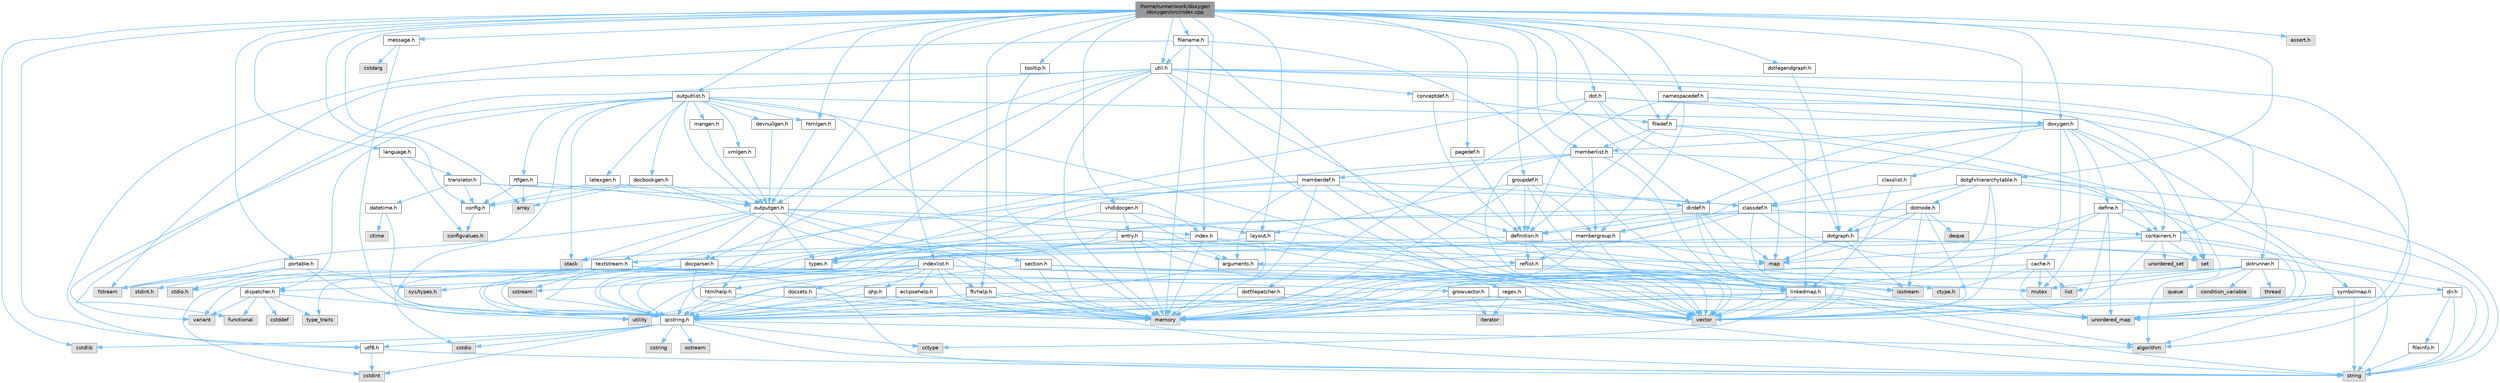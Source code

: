digraph "/home/runner/work/doxygen/doxygen/src/index.cpp"
{
 // INTERACTIVE_SVG=YES
 // LATEX_PDF_SIZE
  bgcolor="transparent";
  edge [fontname=Helvetica,fontsize=10,labelfontname=Helvetica,labelfontsize=10];
  node [fontname=Helvetica,fontsize=10,shape=box,height=0.2,width=0.4];
  Node1 [label="/home/runner/work/doxygen\l/doxygen/src/index.cpp",height=0.2,width=0.4,color="gray40", fillcolor="grey60", style="filled", fontcolor="black",tooltip="This file contains functions for the various index pages."];
  Node1 -> Node2 [color="steelblue1",style="solid"];
  Node2 [label="cstdlib",height=0.2,width=0.4,color="grey60", fillcolor="#E0E0E0", style="filled",tooltip=" "];
  Node1 -> Node3 [color="steelblue1",style="solid"];
  Node3 [label="array",height=0.2,width=0.4,color="grey60", fillcolor="#E0E0E0", style="filled",tooltip=" "];
  Node1 -> Node4 [color="steelblue1",style="solid"];
  Node4 [label="assert.h",height=0.2,width=0.4,color="grey60", fillcolor="#E0E0E0", style="filled",tooltip=" "];
  Node1 -> Node5 [color="steelblue1",style="solid"];
  Node5 [label="message.h",height=0.2,width=0.4,color="grey40", fillcolor="white", style="filled",URL="$d2/d0d/message_8h.html",tooltip=" "];
  Node5 -> Node6 [color="steelblue1",style="solid"];
  Node6 [label="cstdarg",height=0.2,width=0.4,color="grey60", fillcolor="#E0E0E0", style="filled",tooltip=" "];
  Node5 -> Node7 [color="steelblue1",style="solid"];
  Node7 [label="qcstring.h",height=0.2,width=0.4,color="grey40", fillcolor="white", style="filled",URL="$d7/d5c/qcstring_8h.html",tooltip=" "];
  Node7 -> Node8 [color="steelblue1",style="solid"];
  Node8 [label="string",height=0.2,width=0.4,color="grey60", fillcolor="#E0E0E0", style="filled",tooltip=" "];
  Node7 -> Node9 [color="steelblue1",style="solid"];
  Node9 [label="algorithm",height=0.2,width=0.4,color="grey60", fillcolor="#E0E0E0", style="filled",tooltip=" "];
  Node7 -> Node10 [color="steelblue1",style="solid"];
  Node10 [label="cctype",height=0.2,width=0.4,color="grey60", fillcolor="#E0E0E0", style="filled",tooltip=" "];
  Node7 -> Node11 [color="steelblue1",style="solid"];
  Node11 [label="cstring",height=0.2,width=0.4,color="grey60", fillcolor="#E0E0E0", style="filled",tooltip=" "];
  Node7 -> Node12 [color="steelblue1",style="solid"];
  Node12 [label="cstdio",height=0.2,width=0.4,color="grey60", fillcolor="#E0E0E0", style="filled",tooltip=" "];
  Node7 -> Node2 [color="steelblue1",style="solid"];
  Node7 -> Node13 [color="steelblue1",style="solid"];
  Node13 [label="cstdint",height=0.2,width=0.4,color="grey60", fillcolor="#E0E0E0", style="filled",tooltip=" "];
  Node7 -> Node14 [color="steelblue1",style="solid"];
  Node14 [label="ostream",height=0.2,width=0.4,color="grey60", fillcolor="#E0E0E0", style="filled",tooltip=" "];
  Node7 -> Node15 [color="steelblue1",style="solid"];
  Node15 [label="utf8.h",height=0.2,width=0.4,color="grey40", fillcolor="white", style="filled",URL="$db/d7c/utf8_8h.html",tooltip="Various UTF8 related helper functions."];
  Node15 -> Node13 [color="steelblue1",style="solid"];
  Node15 -> Node8 [color="steelblue1",style="solid"];
  Node1 -> Node16 [color="steelblue1",style="solid"];
  Node16 [label="index.h",height=0.2,width=0.4,color="grey40", fillcolor="white", style="filled",URL="$d1/db5/index_8h.html",tooltip=" "];
  Node16 -> Node17 [color="steelblue1",style="solid"];
  Node17 [label="memory",height=0.2,width=0.4,color="grey60", fillcolor="#E0E0E0", style="filled",tooltip=" "];
  Node16 -> Node18 [color="steelblue1",style="solid"];
  Node18 [label="vector",height=0.2,width=0.4,color="grey60", fillcolor="#E0E0E0", style="filled",tooltip=" "];
  Node16 -> Node19 [color="steelblue1",style="solid"];
  Node19 [label="map",height=0.2,width=0.4,color="grey60", fillcolor="#E0E0E0", style="filled",tooltip=" "];
  Node16 -> Node7 [color="steelblue1",style="solid"];
  Node1 -> Node20 [color="steelblue1",style="solid"];
  Node20 [label="indexlist.h",height=0.2,width=0.4,color="grey40", fillcolor="white", style="filled",URL="$d5/d61/indexlist_8h.html",tooltip=" "];
  Node20 -> Node21 [color="steelblue1",style="solid"];
  Node21 [label="utility",height=0.2,width=0.4,color="grey60", fillcolor="#E0E0E0", style="filled",tooltip=" "];
  Node20 -> Node18 [color="steelblue1",style="solid"];
  Node20 -> Node17 [color="steelblue1",style="solid"];
  Node20 -> Node22 [color="steelblue1",style="solid"];
  Node22 [label="mutex",height=0.2,width=0.4,color="grey60", fillcolor="#E0E0E0", style="filled",tooltip=" "];
  Node20 -> Node23 [color="steelblue1",style="solid"];
  Node23 [label="variant",height=0.2,width=0.4,color="grey60", fillcolor="#E0E0E0", style="filled",tooltip=" "];
  Node20 -> Node7 [color="steelblue1",style="solid"];
  Node20 -> Node24 [color="steelblue1",style="solid"];
  Node24 [label="dispatcher.h",height=0.2,width=0.4,color="grey40", fillcolor="white", style="filled",URL="$da/d73/dispatcher_8h.html",tooltip=" "];
  Node24 -> Node25 [color="steelblue1",style="solid"];
  Node25 [label="cstddef",height=0.2,width=0.4,color="grey60", fillcolor="#E0E0E0", style="filled",tooltip=" "];
  Node24 -> Node21 [color="steelblue1",style="solid"];
  Node24 -> Node26 [color="steelblue1",style="solid"];
  Node26 [label="functional",height=0.2,width=0.4,color="grey60", fillcolor="#E0E0E0", style="filled",tooltip=" "];
  Node24 -> Node23 [color="steelblue1",style="solid"];
  Node24 -> Node27 [color="steelblue1",style="solid"];
  Node27 [label="type_traits",height=0.2,width=0.4,color="grey60", fillcolor="#E0E0E0", style="filled",tooltip=" "];
  Node20 -> Node28 [color="steelblue1",style="solid"];
  Node28 [label="docsets.h",height=0.2,width=0.4,color="grey40", fillcolor="white", style="filled",URL="$d1/db2/docsets_8h.html",tooltip=" "];
  Node28 -> Node17 [color="steelblue1",style="solid"];
  Node28 -> Node7 [color="steelblue1",style="solid"];
  Node20 -> Node29 [color="steelblue1",style="solid"];
  Node29 [label="eclipsehelp.h",height=0.2,width=0.4,color="grey40", fillcolor="white", style="filled",URL="$db/d9e/eclipsehelp_8h.html",tooltip=" "];
  Node29 -> Node17 [color="steelblue1",style="solid"];
  Node29 -> Node7 [color="steelblue1",style="solid"];
  Node20 -> Node30 [color="steelblue1",style="solid"];
  Node30 [label="ftvhelp.h",height=0.2,width=0.4,color="grey40", fillcolor="white", style="filled",URL="$d2/d4a/ftvhelp_8h.html",tooltip=" "];
  Node30 -> Node17 [color="steelblue1",style="solid"];
  Node30 -> Node18 [color="steelblue1",style="solid"];
  Node30 -> Node7 [color="steelblue1",style="solid"];
  Node20 -> Node31 [color="steelblue1",style="solid"];
  Node31 [label="htmlhelp.h",height=0.2,width=0.4,color="grey40", fillcolor="white", style="filled",URL="$d8/dc3/htmlhelp_8h.html",tooltip=" "];
  Node31 -> Node17 [color="steelblue1",style="solid"];
  Node31 -> Node7 [color="steelblue1",style="solid"];
  Node20 -> Node32 [color="steelblue1",style="solid"];
  Node32 [label="qhp.h",height=0.2,width=0.4,color="grey40", fillcolor="white", style="filled",URL="$dc/d20/qhp_8h.html",tooltip=" "];
  Node32 -> Node17 [color="steelblue1",style="solid"];
  Node32 -> Node7 [color="steelblue1",style="solid"];
  Node1 -> Node33 [color="steelblue1",style="solid"];
  Node33 [label="doxygen.h",height=0.2,width=0.4,color="grey40", fillcolor="white", style="filled",URL="$d1/da1/doxygen_8h.html",tooltip=" "];
  Node33 -> Node22 [color="steelblue1",style="solid"];
  Node33 -> Node34 [color="steelblue1",style="solid"];
  Node34 [label="containers.h",height=0.2,width=0.4,color="grey40", fillcolor="white", style="filled",URL="$d5/d75/containers_8h.html",tooltip=" "];
  Node34 -> Node18 [color="steelblue1",style="solid"];
  Node34 -> Node8 [color="steelblue1",style="solid"];
  Node34 -> Node35 [color="steelblue1",style="solid"];
  Node35 [label="set",height=0.2,width=0.4,color="grey60", fillcolor="#E0E0E0", style="filled",tooltip=" "];
  Node34 -> Node19 [color="steelblue1",style="solid"];
  Node34 -> Node36 [color="steelblue1",style="solid"];
  Node36 [label="unordered_set",height=0.2,width=0.4,color="grey60", fillcolor="#E0E0E0", style="filled",tooltip=" "];
  Node34 -> Node37 [color="steelblue1",style="solid"];
  Node37 [label="unordered_map",height=0.2,width=0.4,color="grey60", fillcolor="#E0E0E0", style="filled",tooltip=" "];
  Node34 -> Node38 [color="steelblue1",style="solid"];
  Node38 [label="stack",height=0.2,width=0.4,color="grey60", fillcolor="#E0E0E0", style="filled",tooltip=" "];
  Node33 -> Node39 [color="steelblue1",style="solid"];
  Node39 [label="membergroup.h",height=0.2,width=0.4,color="grey40", fillcolor="white", style="filled",URL="$d9/d11/membergroup_8h.html",tooltip=" "];
  Node39 -> Node18 [color="steelblue1",style="solid"];
  Node39 -> Node19 [color="steelblue1",style="solid"];
  Node39 -> Node17 [color="steelblue1",style="solid"];
  Node39 -> Node40 [color="steelblue1",style="solid"];
  Node40 [label="types.h",height=0.2,width=0.4,color="grey40", fillcolor="white", style="filled",URL="$d9/d49/types_8h.html",tooltip="This file contains a number of basic enums and types."];
  Node40 -> Node7 [color="steelblue1",style="solid"];
  Node39 -> Node41 [color="steelblue1",style="solid"];
  Node41 [label="reflist.h",height=0.2,width=0.4,color="grey40", fillcolor="white", style="filled",URL="$d1/d02/reflist_8h.html",tooltip=" "];
  Node41 -> Node18 [color="steelblue1",style="solid"];
  Node41 -> Node37 [color="steelblue1",style="solid"];
  Node41 -> Node17 [color="steelblue1",style="solid"];
  Node41 -> Node7 [color="steelblue1",style="solid"];
  Node41 -> Node42 [color="steelblue1",style="solid"];
  Node42 [label="linkedmap.h",height=0.2,width=0.4,color="grey40", fillcolor="white", style="filled",URL="$da/de1/linkedmap_8h.html",tooltip=" "];
  Node42 -> Node37 [color="steelblue1",style="solid"];
  Node42 -> Node18 [color="steelblue1",style="solid"];
  Node42 -> Node17 [color="steelblue1",style="solid"];
  Node42 -> Node8 [color="steelblue1",style="solid"];
  Node42 -> Node9 [color="steelblue1",style="solid"];
  Node42 -> Node10 [color="steelblue1",style="solid"];
  Node42 -> Node7 [color="steelblue1",style="solid"];
  Node33 -> Node43 [color="steelblue1",style="solid"];
  Node43 [label="dirdef.h",height=0.2,width=0.4,color="grey40", fillcolor="white", style="filled",URL="$d6/d15/dirdef_8h.html",tooltip=" "];
  Node43 -> Node18 [color="steelblue1",style="solid"];
  Node43 -> Node19 [color="steelblue1",style="solid"];
  Node43 -> Node7 [color="steelblue1",style="solid"];
  Node43 -> Node42 [color="steelblue1",style="solid"];
  Node43 -> Node44 [color="steelblue1",style="solid"];
  Node44 [label="definition.h",height=0.2,width=0.4,color="grey40", fillcolor="white", style="filled",URL="$df/da1/definition_8h.html",tooltip=" "];
  Node44 -> Node18 [color="steelblue1",style="solid"];
  Node44 -> Node40 [color="steelblue1",style="solid"];
  Node44 -> Node41 [color="steelblue1",style="solid"];
  Node33 -> Node45 [color="steelblue1",style="solid"];
  Node45 [label="memberlist.h",height=0.2,width=0.4,color="grey40", fillcolor="white", style="filled",URL="$dd/d78/memberlist_8h.html",tooltip=" "];
  Node45 -> Node18 [color="steelblue1",style="solid"];
  Node45 -> Node9 [color="steelblue1",style="solid"];
  Node45 -> Node46 [color="steelblue1",style="solid"];
  Node46 [label="memberdef.h",height=0.2,width=0.4,color="grey40", fillcolor="white", style="filled",URL="$d4/d46/memberdef_8h.html",tooltip=" "];
  Node46 -> Node18 [color="steelblue1",style="solid"];
  Node46 -> Node17 [color="steelblue1",style="solid"];
  Node46 -> Node47 [color="steelblue1",style="solid"];
  Node47 [label="sys/types.h",height=0.2,width=0.4,color="grey60", fillcolor="#E0E0E0", style="filled",tooltip=" "];
  Node46 -> Node40 [color="steelblue1",style="solid"];
  Node46 -> Node44 [color="steelblue1",style="solid"];
  Node46 -> Node48 [color="steelblue1",style="solid"];
  Node48 [label="arguments.h",height=0.2,width=0.4,color="grey40", fillcolor="white", style="filled",URL="$df/d9b/arguments_8h.html",tooltip=" "];
  Node48 -> Node18 [color="steelblue1",style="solid"];
  Node48 -> Node7 [color="steelblue1",style="solid"];
  Node46 -> Node49 [color="steelblue1",style="solid"];
  Node49 [label="classdef.h",height=0.2,width=0.4,color="grey40", fillcolor="white", style="filled",URL="$d1/da6/classdef_8h.html",tooltip=" "];
  Node49 -> Node18 [color="steelblue1",style="solid"];
  Node49 -> Node35 [color="steelblue1",style="solid"];
  Node49 -> Node34 [color="steelblue1",style="solid"];
  Node49 -> Node44 [color="steelblue1",style="solid"];
  Node49 -> Node48 [color="steelblue1",style="solid"];
  Node49 -> Node39 [color="steelblue1",style="solid"];
  Node45 -> Node42 [color="steelblue1",style="solid"];
  Node45 -> Node40 [color="steelblue1",style="solid"];
  Node45 -> Node39 [color="steelblue1",style="solid"];
  Node33 -> Node50 [color="steelblue1",style="solid"];
  Node50 [label="define.h",height=0.2,width=0.4,color="grey40", fillcolor="white", style="filled",URL="$df/d67/define_8h.html",tooltip=" "];
  Node50 -> Node18 [color="steelblue1",style="solid"];
  Node50 -> Node17 [color="steelblue1",style="solid"];
  Node50 -> Node8 [color="steelblue1",style="solid"];
  Node50 -> Node37 [color="steelblue1",style="solid"];
  Node50 -> Node7 [color="steelblue1",style="solid"];
  Node50 -> Node34 [color="steelblue1",style="solid"];
  Node33 -> Node51 [color="steelblue1",style="solid"];
  Node51 [label="cache.h",height=0.2,width=0.4,color="grey40", fillcolor="white", style="filled",URL="$d3/d26/cache_8h.html",tooltip=" "];
  Node51 -> Node52 [color="steelblue1",style="solid"];
  Node52 [label="list",height=0.2,width=0.4,color="grey60", fillcolor="#E0E0E0", style="filled",tooltip=" "];
  Node51 -> Node37 [color="steelblue1",style="solid"];
  Node51 -> Node22 [color="steelblue1",style="solid"];
  Node51 -> Node21 [color="steelblue1",style="solid"];
  Node51 -> Node53 [color="steelblue1",style="solid"];
  Node53 [label="ctype.h",height=0.2,width=0.4,color="grey60", fillcolor="#E0E0E0", style="filled",tooltip=" "];
  Node33 -> Node54 [color="steelblue1",style="solid"];
  Node54 [label="symbolmap.h",height=0.2,width=0.4,color="grey40", fillcolor="white", style="filled",URL="$d7/ddd/symbolmap_8h.html",tooltip=" "];
  Node54 -> Node9 [color="steelblue1",style="solid"];
  Node54 -> Node37 [color="steelblue1",style="solid"];
  Node54 -> Node18 [color="steelblue1",style="solid"];
  Node54 -> Node8 [color="steelblue1",style="solid"];
  Node54 -> Node21 [color="steelblue1",style="solid"];
  Node1 -> Node55 [color="steelblue1",style="solid"];
  Node55 [label="config.h",height=0.2,width=0.4,color="grey40", fillcolor="white", style="filled",URL="$db/d16/config_8h.html",tooltip=" "];
  Node55 -> Node56 [color="steelblue1",style="solid"];
  Node56 [label="configvalues.h",height=0.2,width=0.4,color="grey60", fillcolor="#E0E0E0", style="filled",tooltip=" "];
  Node1 -> Node57 [color="steelblue1",style="solid"];
  Node57 [label="filedef.h",height=0.2,width=0.4,color="grey40", fillcolor="white", style="filled",URL="$d4/d3a/filedef_8h.html",tooltip=" "];
  Node57 -> Node35 [color="steelblue1",style="solid"];
  Node57 -> Node44 [color="steelblue1",style="solid"];
  Node57 -> Node45 [color="steelblue1",style="solid"];
  Node57 -> Node34 [color="steelblue1",style="solid"];
  Node1 -> Node58 [color="steelblue1",style="solid"];
  Node58 [label="outputlist.h",height=0.2,width=0.4,color="grey40", fillcolor="white", style="filled",URL="$d2/db9/outputlist_8h.html",tooltip=" "];
  Node58 -> Node21 [color="steelblue1",style="solid"];
  Node58 -> Node18 [color="steelblue1",style="solid"];
  Node58 -> Node17 [color="steelblue1",style="solid"];
  Node58 -> Node23 [color="steelblue1",style="solid"];
  Node58 -> Node38 [color="steelblue1",style="solid"];
  Node58 -> Node59 [color="steelblue1",style="solid"];
  Node59 [label="outputgen.h",height=0.2,width=0.4,color="grey40", fillcolor="white", style="filled",URL="$df/d06/outputgen_8h.html",tooltip=" "];
  Node59 -> Node17 [color="steelblue1",style="solid"];
  Node59 -> Node38 [color="steelblue1",style="solid"];
  Node59 -> Node60 [color="steelblue1",style="solid"];
  Node60 [label="iostream",height=0.2,width=0.4,color="grey60", fillcolor="#E0E0E0", style="filled",tooltip=" "];
  Node59 -> Node61 [color="steelblue1",style="solid"];
  Node61 [label="fstream",height=0.2,width=0.4,color="grey60", fillcolor="#E0E0E0", style="filled",tooltip=" "];
  Node59 -> Node40 [color="steelblue1",style="solid"];
  Node59 -> Node16 [color="steelblue1",style="solid"];
  Node59 -> Node62 [color="steelblue1",style="solid"];
  Node62 [label="section.h",height=0.2,width=0.4,color="grey40", fillcolor="white", style="filled",URL="$d1/d2a/section_8h.html",tooltip=" "];
  Node62 -> Node8 [color="steelblue1",style="solid"];
  Node62 -> Node37 [color="steelblue1",style="solid"];
  Node62 -> Node7 [color="steelblue1",style="solid"];
  Node62 -> Node42 [color="steelblue1",style="solid"];
  Node59 -> Node63 [color="steelblue1",style="solid"];
  Node63 [label="textstream.h",height=0.2,width=0.4,color="grey40", fillcolor="white", style="filled",URL="$d4/d7d/textstream_8h.html",tooltip=" "];
  Node63 -> Node8 [color="steelblue1",style="solid"];
  Node63 -> Node60 [color="steelblue1",style="solid"];
  Node63 -> Node64 [color="steelblue1",style="solid"];
  Node64 [label="sstream",height=0.2,width=0.4,color="grey60", fillcolor="#E0E0E0", style="filled",tooltip=" "];
  Node63 -> Node13 [color="steelblue1",style="solid"];
  Node63 -> Node12 [color="steelblue1",style="solid"];
  Node63 -> Node61 [color="steelblue1",style="solid"];
  Node63 -> Node27 [color="steelblue1",style="solid"];
  Node63 -> Node7 [color="steelblue1",style="solid"];
  Node59 -> Node65 [color="steelblue1",style="solid"];
  Node65 [label="docparser.h",height=0.2,width=0.4,color="grey40", fillcolor="white", style="filled",URL="$de/d9c/docparser_8h.html",tooltip=" "];
  Node65 -> Node66 [color="steelblue1",style="solid"];
  Node66 [label="stdio.h",height=0.2,width=0.4,color="grey60", fillcolor="#E0E0E0", style="filled",tooltip=" "];
  Node65 -> Node17 [color="steelblue1",style="solid"];
  Node65 -> Node7 [color="steelblue1",style="solid"];
  Node65 -> Node67 [color="steelblue1",style="solid"];
  Node67 [label="growvector.h",height=0.2,width=0.4,color="grey40", fillcolor="white", style="filled",URL="$d7/d50/growvector_8h.html",tooltip=" "];
  Node67 -> Node18 [color="steelblue1",style="solid"];
  Node67 -> Node17 [color="steelblue1",style="solid"];
  Node67 -> Node68 [color="steelblue1",style="solid"];
  Node68 [label="iterator",height=0.2,width=0.4,color="grey60", fillcolor="#E0E0E0", style="filled",tooltip=" "];
  Node58 -> Node33 [color="steelblue1",style="solid"];
  Node58 -> Node24 [color="steelblue1",style="solid"];
  Node58 -> Node69 [color="steelblue1",style="solid"];
  Node69 [label="htmlgen.h",height=0.2,width=0.4,color="grey40", fillcolor="white", style="filled",URL="$d8/d56/htmlgen_8h.html",tooltip=" "];
  Node69 -> Node59 [color="steelblue1",style="solid"];
  Node58 -> Node70 [color="steelblue1",style="solid"];
  Node70 [label="latexgen.h",height=0.2,width=0.4,color="grey40", fillcolor="white", style="filled",URL="$d6/d9c/latexgen_8h.html",tooltip=" "];
  Node70 -> Node55 [color="steelblue1",style="solid"];
  Node70 -> Node59 [color="steelblue1",style="solid"];
  Node58 -> Node71 [color="steelblue1",style="solid"];
  Node71 [label="rtfgen.h",height=0.2,width=0.4,color="grey40", fillcolor="white", style="filled",URL="$d4/daa/rtfgen_8h.html",tooltip=" "];
  Node71 -> Node3 [color="steelblue1",style="solid"];
  Node71 -> Node55 [color="steelblue1",style="solid"];
  Node71 -> Node59 [color="steelblue1",style="solid"];
  Node58 -> Node72 [color="steelblue1",style="solid"];
  Node72 [label="mangen.h",height=0.2,width=0.4,color="grey40", fillcolor="white", style="filled",URL="$da/dc0/mangen_8h.html",tooltip=" "];
  Node72 -> Node59 [color="steelblue1",style="solid"];
  Node58 -> Node73 [color="steelblue1",style="solid"];
  Node73 [label="docbookgen.h",height=0.2,width=0.4,color="grey40", fillcolor="white", style="filled",URL="$de/dea/docbookgen_8h.html",tooltip=" "];
  Node73 -> Node17 [color="steelblue1",style="solid"];
  Node73 -> Node3 [color="steelblue1",style="solid"];
  Node73 -> Node55 [color="steelblue1",style="solid"];
  Node73 -> Node59 [color="steelblue1",style="solid"];
  Node58 -> Node74 [color="steelblue1",style="solid"];
  Node74 [label="xmlgen.h",height=0.2,width=0.4,color="grey40", fillcolor="white", style="filled",URL="$d9/d67/xmlgen_8h.html",tooltip=" "];
  Node74 -> Node59 [color="steelblue1",style="solid"];
  Node58 -> Node75 [color="steelblue1",style="solid"];
  Node75 [label="devnullgen.h",height=0.2,width=0.4,color="grey40", fillcolor="white", style="filled",URL="$d8/de5/devnullgen_8h.html",tooltip=" "];
  Node75 -> Node59 [color="steelblue1",style="solid"];
  Node1 -> Node76 [color="steelblue1",style="solid"];
  Node76 [label="util.h",height=0.2,width=0.4,color="grey40", fillcolor="white", style="filled",URL="$d8/d3c/util_8h.html",tooltip="A bunch of utility functions."];
  Node76 -> Node17 [color="steelblue1",style="solid"];
  Node76 -> Node37 [color="steelblue1",style="solid"];
  Node76 -> Node9 [color="steelblue1",style="solid"];
  Node76 -> Node26 [color="steelblue1",style="solid"];
  Node76 -> Node61 [color="steelblue1",style="solid"];
  Node76 -> Node53 [color="steelblue1",style="solid"];
  Node76 -> Node40 [color="steelblue1",style="solid"];
  Node76 -> Node65 [color="steelblue1",style="solid"];
  Node76 -> Node34 [color="steelblue1",style="solid"];
  Node76 -> Node59 [color="steelblue1",style="solid"];
  Node76 -> Node77 [color="steelblue1",style="solid"];
  Node77 [label="regex.h",height=0.2,width=0.4,color="grey40", fillcolor="white", style="filled",URL="$d1/d21/regex_8h.html",tooltip=" "];
  Node77 -> Node17 [color="steelblue1",style="solid"];
  Node77 -> Node8 [color="steelblue1",style="solid"];
  Node77 -> Node18 [color="steelblue1",style="solid"];
  Node77 -> Node68 [color="steelblue1",style="solid"];
  Node76 -> Node78 [color="steelblue1",style="solid"];
  Node78 [label="conceptdef.h",height=0.2,width=0.4,color="grey40", fillcolor="white", style="filled",URL="$da/df1/conceptdef_8h.html",tooltip=" "];
  Node78 -> Node44 [color="steelblue1",style="solid"];
  Node78 -> Node57 [color="steelblue1",style="solid"];
  Node1 -> Node79 [color="steelblue1",style="solid"];
  Node79 [label="groupdef.h",height=0.2,width=0.4,color="grey40", fillcolor="white", style="filled",URL="$d1/de6/groupdef_8h.html",tooltip=" "];
  Node79 -> Node17 [color="steelblue1",style="solid"];
  Node79 -> Node44 [color="steelblue1",style="solid"];
  Node79 -> Node43 [color="steelblue1",style="solid"];
  Node79 -> Node80 [color="steelblue1",style="solid"];
  Node80 [label="layout.h",height=0.2,width=0.4,color="grey40", fillcolor="white", style="filled",URL="$db/d51/layout_8h.html",tooltip=" "];
  Node80 -> Node17 [color="steelblue1",style="solid"];
  Node80 -> Node18 [color="steelblue1",style="solid"];
  Node80 -> Node40 [color="steelblue1",style="solid"];
  Node79 -> Node39 [color="steelblue1",style="solid"];
  Node79 -> Node42 [color="steelblue1",style="solid"];
  Node1 -> Node81 [color="steelblue1",style="solid"];
  Node81 [label="language.h",height=0.2,width=0.4,color="grey40", fillcolor="white", style="filled",URL="$d8/dce/language_8h.html",tooltip=" "];
  Node81 -> Node82 [color="steelblue1",style="solid"];
  Node82 [label="translator.h",height=0.2,width=0.4,color="grey40", fillcolor="white", style="filled",URL="$d9/df1/translator_8h.html",tooltip=" "];
  Node82 -> Node49 [color="steelblue1",style="solid"];
  Node82 -> Node55 [color="steelblue1",style="solid"];
  Node82 -> Node83 [color="steelblue1",style="solid"];
  Node83 [label="datetime.h",height=0.2,width=0.4,color="grey40", fillcolor="white", style="filled",URL="$de/d1b/datetime_8h.html",tooltip=" "];
  Node83 -> Node84 [color="steelblue1",style="solid"];
  Node84 [label="ctime",height=0.2,width=0.4,color="grey60", fillcolor="#E0E0E0", style="filled",tooltip=" "];
  Node83 -> Node7 [color="steelblue1",style="solid"];
  Node82 -> Node16 [color="steelblue1",style="solid"];
  Node81 -> Node56 [color="steelblue1",style="solid"];
  Node1 -> Node69 [color="steelblue1",style="solid"];
  Node1 -> Node31 [color="steelblue1",style="solid"];
  Node1 -> Node30 [color="steelblue1",style="solid"];
  Node1 -> Node85 [color="steelblue1",style="solid"];
  Node85 [label="dot.h",height=0.2,width=0.4,color="grey40", fillcolor="white", style="filled",URL="$d6/d4a/dot_8h.html",tooltip=" "];
  Node85 -> Node19 [color="steelblue1",style="solid"];
  Node85 -> Node7 [color="steelblue1",style="solid"];
  Node85 -> Node86 [color="steelblue1",style="solid"];
  Node86 [label="dotgraph.h",height=0.2,width=0.4,color="grey40", fillcolor="white", style="filled",URL="$d0/daa/dotgraph_8h.html",tooltip=" "];
  Node86 -> Node60 [color="steelblue1",style="solid"];
  Node86 -> Node19 [color="steelblue1",style="solid"];
  Node86 -> Node7 [color="steelblue1",style="solid"];
  Node86 -> Node87 [color="steelblue1",style="solid"];
  Node87 [label="dir.h",height=0.2,width=0.4,color="grey40", fillcolor="white", style="filled",URL="$df/d9c/dir_8h.html",tooltip=" "];
  Node87 -> Node8 [color="steelblue1",style="solid"];
  Node87 -> Node17 [color="steelblue1",style="solid"];
  Node87 -> Node88 [color="steelblue1",style="solid"];
  Node88 [label="fileinfo.h",height=0.2,width=0.4,color="grey40", fillcolor="white", style="filled",URL="$df/d45/fileinfo_8h.html",tooltip=" "];
  Node88 -> Node8 [color="steelblue1",style="solid"];
  Node85 -> Node89 [color="steelblue1",style="solid"];
  Node89 [label="dotfilepatcher.h",height=0.2,width=0.4,color="grey40", fillcolor="white", style="filled",URL="$d3/d38/dotfilepatcher_8h.html",tooltip=" "];
  Node89 -> Node18 [color="steelblue1",style="solid"];
  Node89 -> Node7 [color="steelblue1",style="solid"];
  Node85 -> Node90 [color="steelblue1",style="solid"];
  Node90 [label="dotrunner.h",height=0.2,width=0.4,color="grey40", fillcolor="white", style="filled",URL="$d2/dd1/dotrunner_8h.html",tooltip=" "];
  Node90 -> Node8 [color="steelblue1",style="solid"];
  Node90 -> Node91 [color="steelblue1",style="solid"];
  Node91 [label="thread",height=0.2,width=0.4,color="grey60", fillcolor="#E0E0E0", style="filled",tooltip=" "];
  Node90 -> Node52 [color="steelblue1",style="solid"];
  Node90 -> Node92 [color="steelblue1",style="solid"];
  Node92 [label="queue",height=0.2,width=0.4,color="grey60", fillcolor="#E0E0E0", style="filled",tooltip=" "];
  Node90 -> Node22 [color="steelblue1",style="solid"];
  Node90 -> Node93 [color="steelblue1",style="solid"];
  Node93 [label="condition_variable",height=0.2,width=0.4,color="grey60", fillcolor="#E0E0E0", style="filled",tooltip=" "];
  Node90 -> Node17 [color="steelblue1",style="solid"];
  Node90 -> Node7 [color="steelblue1",style="solid"];
  Node85 -> Node33 [color="steelblue1",style="solid"];
  Node1 -> Node94 [color="steelblue1",style="solid"];
  Node94 [label="dotgfxhierarchytable.h",height=0.2,width=0.4,color="grey40", fillcolor="white", style="filled",URL="$d2/de7/dotgfxhierarchytable_8h.html",tooltip=" "];
  Node94 -> Node17 [color="steelblue1",style="solid"];
  Node94 -> Node8 [color="steelblue1",style="solid"];
  Node94 -> Node37 [color="steelblue1",style="solid"];
  Node94 -> Node18 [color="steelblue1",style="solid"];
  Node94 -> Node49 [color="steelblue1",style="solid"];
  Node94 -> Node86 [color="steelblue1",style="solid"];
  Node94 -> Node95 [color="steelblue1",style="solid"];
  Node95 [label="dotnode.h",height=0.2,width=0.4,color="grey40", fillcolor="white", style="filled",URL="$d8/d3b/dotnode_8h.html",tooltip=" "];
  Node95 -> Node18 [color="steelblue1",style="solid"];
  Node95 -> Node19 [color="steelblue1",style="solid"];
  Node95 -> Node96 [color="steelblue1",style="solid"];
  Node96 [label="deque",height=0.2,width=0.4,color="grey60", fillcolor="#E0E0E0", style="filled",tooltip=" "];
  Node95 -> Node60 [color="steelblue1",style="solid"];
  Node95 -> Node40 [color="steelblue1",style="solid"];
  Node95 -> Node86 [color="steelblue1",style="solid"];
  Node1 -> Node97 [color="steelblue1",style="solid"];
  Node97 [label="dotlegendgraph.h",height=0.2,width=0.4,color="grey40", fillcolor="white", style="filled",URL="$d5/d76/dotlegendgraph_8h.html",tooltip=" "];
  Node97 -> Node86 [color="steelblue1",style="solid"];
  Node1 -> Node98 [color="steelblue1",style="solid"];
  Node98 [label="pagedef.h",height=0.2,width=0.4,color="grey40", fillcolor="white", style="filled",URL="$dd/d66/pagedef_8h.html",tooltip=" "];
  Node98 -> Node44 [color="steelblue1",style="solid"];
  Node1 -> Node43 [color="steelblue1",style="solid"];
  Node1 -> Node99 [color="steelblue1",style="solid"];
  Node99 [label="vhdldocgen.h",height=0.2,width=0.4,color="grey40", fillcolor="white", style="filled",URL="$dd/dec/vhdldocgen_8h.html",tooltip=" "];
  Node99 -> Node7 [color="steelblue1",style="solid"];
  Node99 -> Node80 [color="steelblue1",style="solid"];
  Node99 -> Node48 [color="steelblue1",style="solid"];
  Node99 -> Node100 [color="steelblue1",style="solid"];
  Node100 [label="entry.h",height=0.2,width=0.4,color="grey40", fillcolor="white", style="filled",URL="$d1/dc6/entry_8h.html",tooltip=" "];
  Node100 -> Node18 [color="steelblue1",style="solid"];
  Node100 -> Node17 [color="steelblue1",style="solid"];
  Node100 -> Node64 [color="steelblue1",style="solid"];
  Node100 -> Node40 [color="steelblue1",style="solid"];
  Node100 -> Node48 [color="steelblue1",style="solid"];
  Node100 -> Node41 [color="steelblue1",style="solid"];
  Node100 -> Node63 [color="steelblue1",style="solid"];
  Node1 -> Node80 [color="steelblue1",style="solid"];
  Node1 -> Node45 [color="steelblue1",style="solid"];
  Node1 -> Node101 [color="steelblue1",style="solid"];
  Node101 [label="classlist.h",height=0.2,width=0.4,color="grey40", fillcolor="white", style="filled",URL="$d2/df8/classlist_8h.html",tooltip=" "];
  Node101 -> Node42 [color="steelblue1",style="solid"];
  Node101 -> Node49 [color="steelblue1",style="solid"];
  Node1 -> Node102 [color="steelblue1",style="solid"];
  Node102 [label="namespacedef.h",height=0.2,width=0.4,color="grey40", fillcolor="white", style="filled",URL="$d7/d97/namespacedef_8h.html",tooltip=" "];
  Node102 -> Node35 [color="steelblue1",style="solid"];
  Node102 -> Node44 [color="steelblue1",style="solid"];
  Node102 -> Node57 [color="steelblue1",style="solid"];
  Node102 -> Node42 [color="steelblue1",style="solid"];
  Node102 -> Node39 [color="steelblue1",style="solid"];
  Node1 -> Node103 [color="steelblue1",style="solid"];
  Node103 [label="filename.h",height=0.2,width=0.4,color="grey40", fillcolor="white", style="filled",URL="$dc/dd6/filename_8h.html",tooltip=" "];
  Node103 -> Node17 [color="steelblue1",style="solid"];
  Node103 -> Node18 [color="steelblue1",style="solid"];
  Node103 -> Node42 [color="steelblue1",style="solid"];
  Node103 -> Node15 [color="steelblue1",style="solid"];
  Node103 -> Node76 [color="steelblue1",style="solid"];
  Node1 -> Node104 [color="steelblue1",style="solid"];
  Node104 [label="tooltip.h",height=0.2,width=0.4,color="grey40", fillcolor="white", style="filled",URL="$db/d83/tooltip_8h.html",tooltip=" "];
  Node104 -> Node17 [color="steelblue1",style="solid"];
  Node1 -> Node15 [color="steelblue1",style="solid"];
  Node1 -> Node105 [color="steelblue1",style="solid"];
  Node105 [label="portable.h",height=0.2,width=0.4,color="grey40", fillcolor="white", style="filled",URL="$d2/de2/portable_8h.html",tooltip="Portable versions of functions that are platform dependent."];
  Node105 -> Node66 [color="steelblue1",style="solid"];
  Node105 -> Node47 [color="steelblue1",style="solid"];
  Node105 -> Node106 [color="steelblue1",style="solid"];
  Node106 [label="stdint.h",height=0.2,width=0.4,color="grey60", fillcolor="#E0E0E0", style="filled",tooltip=" "];
  Node105 -> Node61 [color="steelblue1",style="solid"];
  Node105 -> Node7 [color="steelblue1",style="solid"];
}
